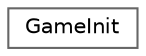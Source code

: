 digraph "Graphical Class Hierarchy"
{
 // LATEX_PDF_SIZE
  bgcolor="transparent";
  edge [fontname=Helvetica,fontsize=10,labelfontname=Helvetica,labelfontsize=10];
  node [fontname=Helvetica,fontsize=10,shape=box,height=0.2,width=0.4];
  rankdir="LR";
  Node0 [id="Node000000",label="GameInit",height=0.2,width=0.4,color="grey40", fillcolor="white", style="filled",URL="$class_game_init.html",tooltip="Класс для инициализации настроек игры."];
}
